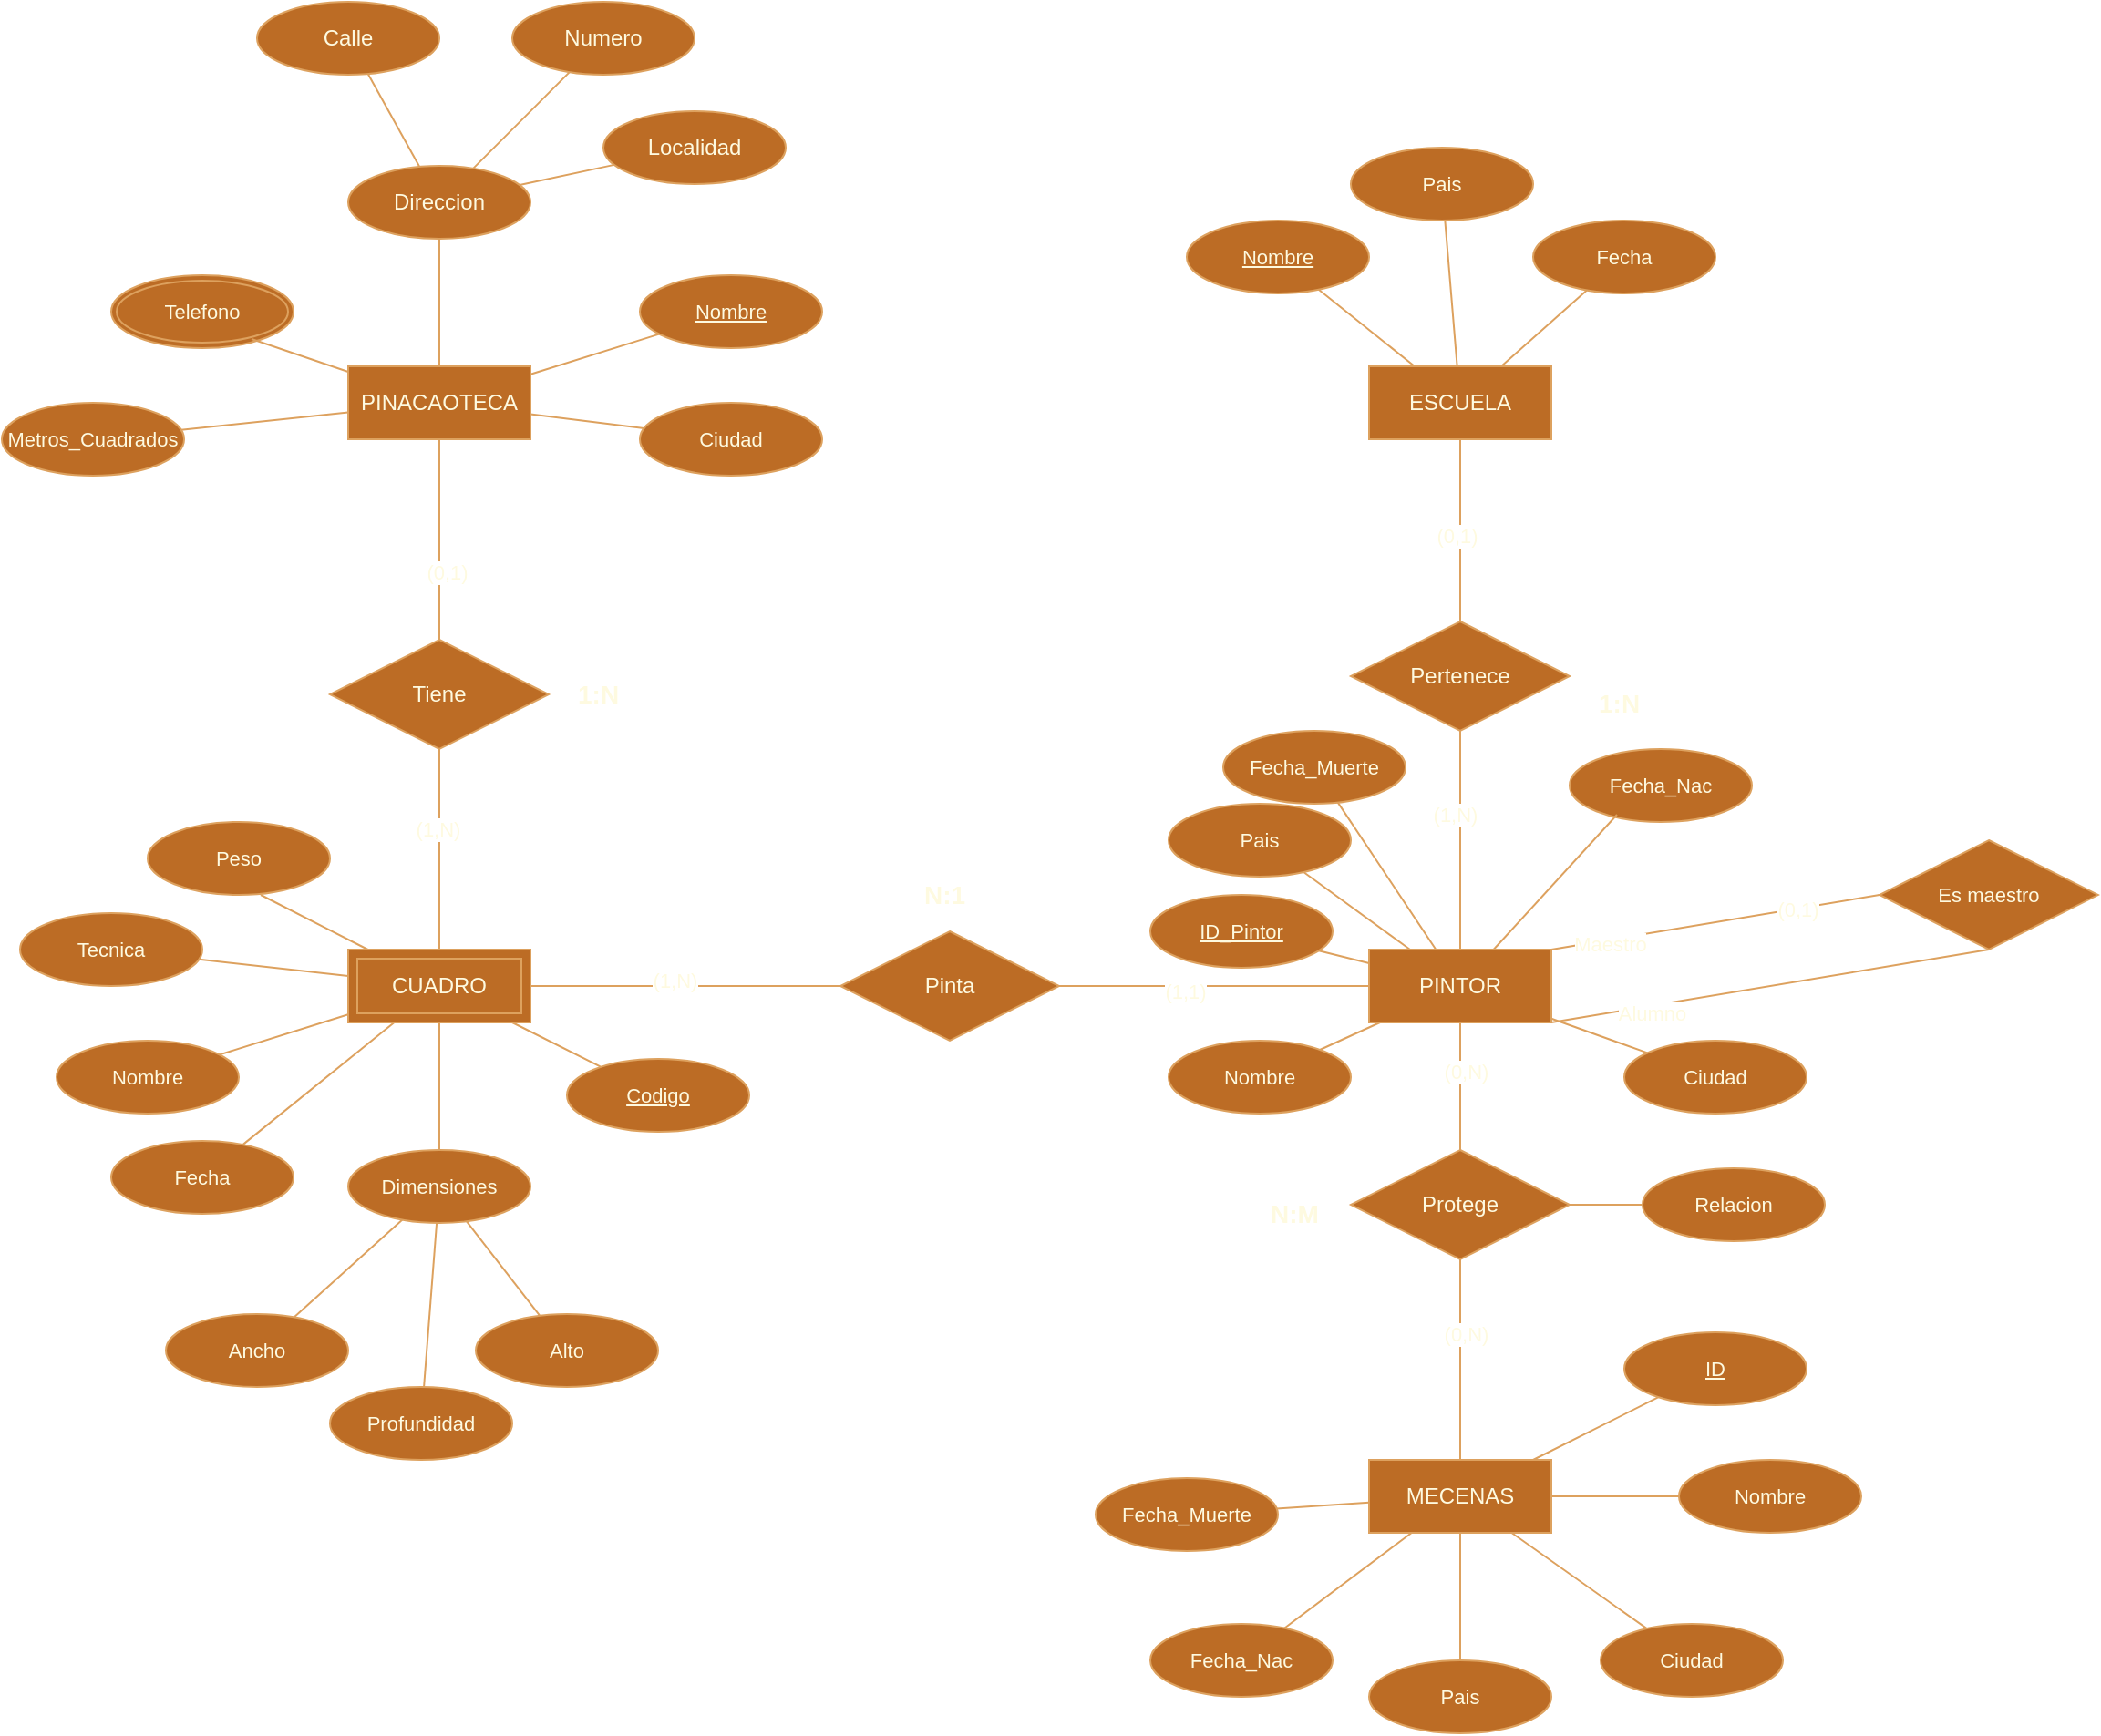 <mxfile version="22.0.3" type="device">
  <diagram name="Página-1" id="m61uAzU7RZr0iizhc8PR">
    <mxGraphModel dx="2261" dy="2013" grid="1" gridSize="10" guides="1" tooltips="1" connect="1" arrows="1" fold="1" page="1" pageScale="1" pageWidth="827" pageHeight="1169" math="0" shadow="0">
      <root>
        <mxCell id="0" />
        <mxCell id="1" parent="0" />
        <mxCell id="axsoGHkXVx0biH-m-Ovt-25" style="rounded=0;orthogonalLoop=1;jettySize=auto;html=1;strokeColor=#DDA15E;fontColor=#FEFAE0;fillColor=#BC6C25;endArrow=none;endFill=0;" edge="1" parent="1" source="axsoGHkXVx0biH-m-Ovt-1" target="axsoGHkXVx0biH-m-Ovt-21">
          <mxGeometry relative="1" as="geometry" />
        </mxCell>
        <mxCell id="axsoGHkXVx0biH-m-Ovt-30" style="edgeStyle=none;shape=connector;rounded=0;orthogonalLoop=1;jettySize=auto;html=1;labelBackgroundColor=default;strokeColor=#DDA15E;align=center;verticalAlign=middle;fontFamily=Helvetica;fontSize=11;fontColor=#FEFAE0;endArrow=none;endFill=0;fillColor=#BC6C25;" edge="1" parent="1" source="axsoGHkXVx0biH-m-Ovt-1" target="axsoGHkXVx0biH-m-Ovt-29">
          <mxGeometry relative="1" as="geometry" />
        </mxCell>
        <mxCell id="axsoGHkXVx0biH-m-Ovt-31" style="edgeStyle=none;shape=connector;rounded=0;orthogonalLoop=1;jettySize=auto;html=1;labelBackgroundColor=default;strokeColor=#DDA15E;align=center;verticalAlign=middle;fontFamily=Helvetica;fontSize=11;fontColor=#FEFAE0;endArrow=none;endFill=0;fillColor=#BC6C25;" edge="1" parent="1" source="axsoGHkXVx0biH-m-Ovt-1" target="axsoGHkXVx0biH-m-Ovt-28">
          <mxGeometry relative="1" as="geometry" />
        </mxCell>
        <mxCell id="axsoGHkXVx0biH-m-Ovt-33" style="edgeStyle=none;shape=connector;rounded=0;orthogonalLoop=1;jettySize=auto;html=1;labelBackgroundColor=default;strokeColor=#DDA15E;align=center;verticalAlign=middle;fontFamily=Helvetica;fontSize=11;fontColor=#FEFAE0;endArrow=none;endFill=0;fillColor=#BC6C25;" edge="1" parent="1" source="axsoGHkXVx0biH-m-Ovt-1" target="axsoGHkXVx0biH-m-Ovt-27">
          <mxGeometry relative="1" as="geometry" />
        </mxCell>
        <mxCell id="axsoGHkXVx0biH-m-Ovt-1" value="PINACAOTECA" style="whiteSpace=wrap;html=1;align=center;labelBackgroundColor=none;fillColor=#BC6C25;strokeColor=#DDA15E;fontColor=#FEFAE0;" vertex="1" parent="1">
          <mxGeometry x="40" y="120" width="100" height="40" as="geometry" />
        </mxCell>
        <mxCell id="axsoGHkXVx0biH-m-Ovt-70" style="edgeStyle=none;shape=connector;rounded=0;orthogonalLoop=1;jettySize=auto;html=1;labelBackgroundColor=default;strokeColor=#DDA15E;align=center;verticalAlign=middle;fontFamily=Helvetica;fontSize=11;fontColor=#FEFAE0;endArrow=none;endFill=0;fillColor=#BC6C25;" edge="1" parent="1" source="axsoGHkXVx0biH-m-Ovt-2" target="axsoGHkXVx0biH-m-Ovt-69">
          <mxGeometry relative="1" as="geometry" />
        </mxCell>
        <mxCell id="axsoGHkXVx0biH-m-Ovt-71" style="edgeStyle=none;shape=connector;rounded=0;orthogonalLoop=1;jettySize=auto;html=1;labelBackgroundColor=default;strokeColor=#DDA15E;align=center;verticalAlign=middle;fontFamily=Helvetica;fontSize=11;fontColor=#FEFAE0;endArrow=none;endFill=0;fillColor=#BC6C25;" edge="1" parent="1" source="axsoGHkXVx0biH-m-Ovt-2" target="axsoGHkXVx0biH-m-Ovt-68">
          <mxGeometry relative="1" as="geometry" />
        </mxCell>
        <mxCell id="axsoGHkXVx0biH-m-Ovt-72" style="edgeStyle=none;shape=connector;rounded=0;orthogonalLoop=1;jettySize=auto;html=1;labelBackgroundColor=default;strokeColor=#DDA15E;align=center;verticalAlign=middle;fontFamily=Helvetica;fontSize=11;fontColor=#FEFAE0;endArrow=none;endFill=0;fillColor=#BC6C25;" edge="1" parent="1" source="axsoGHkXVx0biH-m-Ovt-2" target="axsoGHkXVx0biH-m-Ovt-67">
          <mxGeometry relative="1" as="geometry" />
        </mxCell>
        <mxCell id="axsoGHkXVx0biH-m-Ovt-2" value="ESCUELA" style="whiteSpace=wrap;html=1;align=center;labelBackgroundColor=none;fillColor=#BC6C25;strokeColor=#DDA15E;fontColor=#FEFAE0;" vertex="1" parent="1">
          <mxGeometry x="600" y="120" width="100" height="40" as="geometry" />
        </mxCell>
        <mxCell id="axsoGHkXVx0biH-m-Ovt-10" style="rounded=0;orthogonalLoop=1;jettySize=auto;html=1;endArrow=none;endFill=0;labelBackgroundColor=none;strokeColor=#DDA15E;fontColor=default;" edge="1" parent="1" source="axsoGHkXVx0biH-m-Ovt-3" target="axsoGHkXVx0biH-m-Ovt-9">
          <mxGeometry relative="1" as="geometry" />
        </mxCell>
        <mxCell id="axsoGHkXVx0biH-m-Ovt-95" value="(0,N)" style="edgeLabel;html=1;align=center;verticalAlign=middle;resizable=0;points=[];fontSize=11;fontFamily=Helvetica;fontColor=#FEFAE0;" vertex="1" connectable="0" parent="axsoGHkXVx0biH-m-Ovt-10">
          <mxGeometry x="-0.229" y="3" relative="1" as="geometry">
            <mxPoint as="offset" />
          </mxGeometry>
        </mxCell>
        <mxCell id="axsoGHkXVx0biH-m-Ovt-12" style="edgeStyle=none;shape=connector;rounded=0;orthogonalLoop=1;jettySize=auto;html=1;labelBackgroundColor=none;strokeColor=#DDA15E;align=center;verticalAlign=middle;fontFamily=Helvetica;fontSize=11;fontColor=default;endArrow=none;endFill=0;" edge="1" parent="1" source="axsoGHkXVx0biH-m-Ovt-3" target="axsoGHkXVx0biH-m-Ovt-7">
          <mxGeometry relative="1" as="geometry" />
        </mxCell>
        <mxCell id="axsoGHkXVx0biH-m-Ovt-93" value="(1,1)" style="edgeLabel;html=1;align=center;verticalAlign=middle;resizable=0;points=[];fontSize=11;fontFamily=Helvetica;fontColor=#FEFAE0;" vertex="1" connectable="0" parent="axsoGHkXVx0biH-m-Ovt-12">
          <mxGeometry x="0.188" y="3" relative="1" as="geometry">
            <mxPoint as="offset" />
          </mxGeometry>
        </mxCell>
        <mxCell id="axsoGHkXVx0biH-m-Ovt-53" style="edgeStyle=none;shape=connector;rounded=0;orthogonalLoop=1;jettySize=auto;html=1;entryX=0;entryY=0.5;entryDx=0;entryDy=0;labelBackgroundColor=default;strokeColor=#DDA15E;align=center;verticalAlign=middle;fontFamily=Helvetica;fontSize=11;fontColor=#FEFAE0;endArrow=none;endFill=0;fillColor=#BC6C25;exitX=1;exitY=0;exitDx=0;exitDy=0;" edge="1" parent="1" source="axsoGHkXVx0biH-m-Ovt-3" target="axsoGHkXVx0biH-m-Ovt-52">
          <mxGeometry relative="1" as="geometry" />
        </mxCell>
        <mxCell id="axsoGHkXVx0biH-m-Ovt-74" value="Maestro" style="edgeLabel;html=1;align=center;verticalAlign=middle;resizable=0;points=[];fontSize=11;fontFamily=Helvetica;fontColor=#FEFAE0;" vertex="1" connectable="0" parent="axsoGHkXVx0biH-m-Ovt-53">
          <mxGeometry x="-0.649" y="-2" relative="1" as="geometry">
            <mxPoint as="offset" />
          </mxGeometry>
        </mxCell>
        <mxCell id="axsoGHkXVx0biH-m-Ovt-88" value="(0,1)" style="edgeLabel;html=1;align=center;verticalAlign=middle;resizable=0;points=[];fontSize=11;fontFamily=Helvetica;fontColor=#FEFAE0;" vertex="1" connectable="0" parent="axsoGHkXVx0biH-m-Ovt-53">
          <mxGeometry x="0.501" relative="1" as="geometry">
            <mxPoint as="offset" />
          </mxGeometry>
        </mxCell>
        <mxCell id="axsoGHkXVx0biH-m-Ovt-54" style="edgeStyle=none;shape=connector;rounded=0;orthogonalLoop=1;jettySize=auto;html=1;exitX=1;exitY=1;exitDx=0;exitDy=0;entryX=0.5;entryY=1;entryDx=0;entryDy=0;labelBackgroundColor=default;strokeColor=#DDA15E;align=center;verticalAlign=middle;fontFamily=Helvetica;fontSize=11;fontColor=#FEFAE0;endArrow=none;endFill=0;fillColor=#BC6C25;" edge="1" parent="1" source="axsoGHkXVx0biH-m-Ovt-3" target="axsoGHkXVx0biH-m-Ovt-52">
          <mxGeometry relative="1" as="geometry" />
        </mxCell>
        <mxCell id="axsoGHkXVx0biH-m-Ovt-75" value="Alumno" style="edgeLabel;html=1;align=center;verticalAlign=middle;resizable=0;points=[];fontSize=11;fontFamily=Helvetica;fontColor=#FEFAE0;" vertex="1" connectable="0" parent="axsoGHkXVx0biH-m-Ovt-54">
          <mxGeometry x="-0.547" y="-4" relative="1" as="geometry">
            <mxPoint as="offset" />
          </mxGeometry>
        </mxCell>
        <mxCell id="axsoGHkXVx0biH-m-Ovt-61" style="edgeStyle=none;shape=connector;rounded=0;orthogonalLoop=1;jettySize=auto;html=1;labelBackgroundColor=default;strokeColor=#DDA15E;align=center;verticalAlign=middle;fontFamily=Helvetica;fontSize=11;fontColor=#FEFAE0;endArrow=none;endFill=0;fillColor=#BC6C25;" edge="1" parent="1" source="axsoGHkXVx0biH-m-Ovt-3" target="axsoGHkXVx0biH-m-Ovt-57">
          <mxGeometry relative="1" as="geometry" />
        </mxCell>
        <mxCell id="axsoGHkXVx0biH-m-Ovt-62" style="edgeStyle=none;shape=connector;rounded=0;orthogonalLoop=1;jettySize=auto;html=1;labelBackgroundColor=default;strokeColor=#DDA15E;align=center;verticalAlign=middle;fontFamily=Helvetica;fontSize=11;fontColor=#FEFAE0;endArrow=none;endFill=0;fillColor=#BC6C25;" edge="1" parent="1" source="axsoGHkXVx0biH-m-Ovt-3" target="axsoGHkXVx0biH-m-Ovt-56">
          <mxGeometry relative="1" as="geometry" />
        </mxCell>
        <mxCell id="axsoGHkXVx0biH-m-Ovt-63" style="edgeStyle=none;shape=connector;rounded=0;orthogonalLoop=1;jettySize=auto;html=1;labelBackgroundColor=default;strokeColor=#DDA15E;align=center;verticalAlign=middle;fontFamily=Helvetica;fontSize=11;fontColor=#FEFAE0;endArrow=none;endFill=0;fillColor=#BC6C25;" edge="1" parent="1" source="axsoGHkXVx0biH-m-Ovt-3" target="axsoGHkXVx0biH-m-Ovt-55">
          <mxGeometry relative="1" as="geometry" />
        </mxCell>
        <mxCell id="axsoGHkXVx0biH-m-Ovt-65" style="edgeStyle=none;shape=connector;rounded=0;orthogonalLoop=1;jettySize=auto;html=1;labelBackgroundColor=default;strokeColor=#DDA15E;align=center;verticalAlign=middle;fontFamily=Helvetica;fontSize=11;fontColor=#FEFAE0;endArrow=none;endFill=0;fillColor=#BC6C25;" edge="1" parent="1" source="axsoGHkXVx0biH-m-Ovt-3" target="axsoGHkXVx0biH-m-Ovt-59">
          <mxGeometry relative="1" as="geometry" />
        </mxCell>
        <mxCell id="axsoGHkXVx0biH-m-Ovt-66" style="edgeStyle=none;shape=connector;rounded=0;orthogonalLoop=1;jettySize=auto;html=1;labelBackgroundColor=default;strokeColor=#DDA15E;align=center;verticalAlign=middle;fontFamily=Helvetica;fontSize=11;fontColor=#FEFAE0;endArrow=none;endFill=0;fillColor=#BC6C25;" edge="1" parent="1" source="axsoGHkXVx0biH-m-Ovt-3" target="axsoGHkXVx0biH-m-Ovt-58">
          <mxGeometry relative="1" as="geometry" />
        </mxCell>
        <mxCell id="axsoGHkXVx0biH-m-Ovt-3" value="PINTOR" style="whiteSpace=wrap;html=1;align=center;labelBackgroundColor=none;fillColor=#BC6C25;strokeColor=#DDA15E;fontColor=#FEFAE0;" vertex="1" parent="1">
          <mxGeometry x="600" y="440" width="100" height="40" as="geometry" />
        </mxCell>
        <mxCell id="axsoGHkXVx0biH-m-Ovt-82" style="edgeStyle=none;shape=connector;rounded=0;orthogonalLoop=1;jettySize=auto;html=1;labelBackgroundColor=default;strokeColor=#DDA15E;align=center;verticalAlign=middle;fontFamily=Helvetica;fontSize=11;fontColor=#FEFAE0;endArrow=none;endFill=0;fillColor=#BC6C25;" edge="1" parent="1" source="axsoGHkXVx0biH-m-Ovt-4" target="axsoGHkXVx0biH-m-Ovt-81">
          <mxGeometry relative="1" as="geometry" />
        </mxCell>
        <mxCell id="axsoGHkXVx0biH-m-Ovt-83" style="edgeStyle=none;shape=connector;rounded=0;orthogonalLoop=1;jettySize=auto;html=1;labelBackgroundColor=default;strokeColor=#DDA15E;align=center;verticalAlign=middle;fontFamily=Helvetica;fontSize=11;fontColor=#FEFAE0;endArrow=none;endFill=0;fillColor=#BC6C25;" edge="1" parent="1" source="axsoGHkXVx0biH-m-Ovt-4" target="axsoGHkXVx0biH-m-Ovt-80">
          <mxGeometry relative="1" as="geometry" />
        </mxCell>
        <mxCell id="axsoGHkXVx0biH-m-Ovt-84" style="edgeStyle=none;shape=connector;rounded=0;orthogonalLoop=1;jettySize=auto;html=1;labelBackgroundColor=default;strokeColor=#DDA15E;align=center;verticalAlign=middle;fontFamily=Helvetica;fontSize=11;fontColor=#FEFAE0;endArrow=none;endFill=0;fillColor=#BC6C25;" edge="1" parent="1" source="axsoGHkXVx0biH-m-Ovt-4" target="axsoGHkXVx0biH-m-Ovt-79">
          <mxGeometry relative="1" as="geometry" />
        </mxCell>
        <mxCell id="axsoGHkXVx0biH-m-Ovt-85" style="edgeStyle=none;shape=connector;rounded=0;orthogonalLoop=1;jettySize=auto;html=1;labelBackgroundColor=default;strokeColor=#DDA15E;align=center;verticalAlign=middle;fontFamily=Helvetica;fontSize=11;fontColor=#FEFAE0;endArrow=none;endFill=0;fillColor=#BC6C25;" edge="1" parent="1" source="axsoGHkXVx0biH-m-Ovt-4" target="axsoGHkXVx0biH-m-Ovt-78">
          <mxGeometry relative="1" as="geometry" />
        </mxCell>
        <mxCell id="axsoGHkXVx0biH-m-Ovt-86" style="edgeStyle=none;shape=connector;rounded=0;orthogonalLoop=1;jettySize=auto;html=1;labelBackgroundColor=default;strokeColor=#DDA15E;align=center;verticalAlign=middle;fontFamily=Helvetica;fontSize=11;fontColor=#FEFAE0;endArrow=none;endFill=0;fillColor=#BC6C25;" edge="1" parent="1" source="axsoGHkXVx0biH-m-Ovt-4" target="axsoGHkXVx0biH-m-Ovt-77">
          <mxGeometry relative="1" as="geometry" />
        </mxCell>
        <mxCell id="axsoGHkXVx0biH-m-Ovt-87" style="edgeStyle=none;shape=connector;rounded=0;orthogonalLoop=1;jettySize=auto;html=1;labelBackgroundColor=default;strokeColor=#DDA15E;align=center;verticalAlign=middle;fontFamily=Helvetica;fontSize=11;fontColor=#FEFAE0;endArrow=none;endFill=0;fillColor=#BC6C25;" edge="1" parent="1" source="axsoGHkXVx0biH-m-Ovt-4" target="axsoGHkXVx0biH-m-Ovt-76">
          <mxGeometry relative="1" as="geometry" />
        </mxCell>
        <mxCell id="axsoGHkXVx0biH-m-Ovt-4" value="MECENAS" style="whiteSpace=wrap;html=1;align=center;labelBackgroundColor=none;fillColor=#BC6C25;strokeColor=#DDA15E;fontColor=#FEFAE0;" vertex="1" parent="1">
          <mxGeometry x="600" y="720" width="100" height="40" as="geometry" />
        </mxCell>
        <mxCell id="axsoGHkXVx0biH-m-Ovt-16" style="edgeStyle=none;shape=connector;rounded=0;orthogonalLoop=1;jettySize=auto;html=1;labelBackgroundColor=none;strokeColor=#DDA15E;align=center;verticalAlign=middle;fontFamily=Helvetica;fontSize=11;fontColor=default;endArrow=none;endFill=0;" edge="1" parent="1" source="axsoGHkXVx0biH-m-Ovt-5" target="axsoGHkXVx0biH-m-Ovt-6">
          <mxGeometry relative="1" as="geometry" />
        </mxCell>
        <mxCell id="axsoGHkXVx0biH-m-Ovt-91" value="(1,N)" style="edgeLabel;html=1;align=center;verticalAlign=middle;resizable=0;points=[];fontSize=11;fontFamily=Helvetica;fontColor=#FEFAE0;" vertex="1" connectable="0" parent="axsoGHkXVx0biH-m-Ovt-16">
          <mxGeometry x="0.2" y="1" relative="1" as="geometry">
            <mxPoint as="offset" />
          </mxGeometry>
        </mxCell>
        <mxCell id="axsoGHkXVx0biH-m-Ovt-43" style="edgeStyle=none;shape=connector;rounded=0;orthogonalLoop=1;jettySize=auto;html=1;labelBackgroundColor=default;strokeColor=#DDA15E;align=center;verticalAlign=middle;fontFamily=Helvetica;fontSize=11;fontColor=#FEFAE0;endArrow=none;endFill=0;fillColor=#BC6C25;" edge="1" parent="1" source="axsoGHkXVx0biH-m-Ovt-5" target="axsoGHkXVx0biH-m-Ovt-42">
          <mxGeometry relative="1" as="geometry" />
        </mxCell>
        <mxCell id="axsoGHkXVx0biH-m-Ovt-44" style="edgeStyle=none;shape=connector;rounded=0;orthogonalLoop=1;jettySize=auto;html=1;labelBackgroundColor=default;strokeColor=#DDA15E;align=center;verticalAlign=middle;fontFamily=Helvetica;fontSize=11;fontColor=#FEFAE0;endArrow=none;endFill=0;fillColor=#BC6C25;" edge="1" parent="1" source="axsoGHkXVx0biH-m-Ovt-5" target="axsoGHkXVx0biH-m-Ovt-38">
          <mxGeometry relative="1" as="geometry" />
        </mxCell>
        <mxCell id="axsoGHkXVx0biH-m-Ovt-48" style="edgeStyle=none;shape=connector;rounded=0;orthogonalLoop=1;jettySize=auto;html=1;labelBackgroundColor=default;strokeColor=#DDA15E;align=center;verticalAlign=middle;fontFamily=Helvetica;fontSize=11;fontColor=#FEFAE0;endArrow=none;endFill=0;fillColor=#BC6C25;" edge="1" parent="1" source="axsoGHkXVx0biH-m-Ovt-5" target="axsoGHkXVx0biH-m-Ovt-37">
          <mxGeometry relative="1" as="geometry" />
        </mxCell>
        <mxCell id="axsoGHkXVx0biH-m-Ovt-49" style="edgeStyle=none;shape=connector;rounded=0;orthogonalLoop=1;jettySize=auto;html=1;labelBackgroundColor=default;strokeColor=#DDA15E;align=center;verticalAlign=middle;fontFamily=Helvetica;fontSize=11;fontColor=#FEFAE0;endArrow=none;endFill=0;fillColor=#BC6C25;" edge="1" parent="1" source="axsoGHkXVx0biH-m-Ovt-5" target="axsoGHkXVx0biH-m-Ovt-36">
          <mxGeometry relative="1" as="geometry" />
        </mxCell>
        <mxCell id="axsoGHkXVx0biH-m-Ovt-50" style="edgeStyle=none;shape=connector;rounded=0;orthogonalLoop=1;jettySize=auto;html=1;labelBackgroundColor=default;strokeColor=#DDA15E;align=center;verticalAlign=middle;fontFamily=Helvetica;fontSize=11;fontColor=#FEFAE0;endArrow=none;endFill=0;fillColor=#BC6C25;" edge="1" parent="1" source="axsoGHkXVx0biH-m-Ovt-5" target="axsoGHkXVx0biH-m-Ovt-35">
          <mxGeometry relative="1" as="geometry" />
        </mxCell>
        <mxCell id="axsoGHkXVx0biH-m-Ovt-5" value="CUADRO" style="shape=ext;margin=3;double=1;whiteSpace=wrap;html=1;align=center;labelBackgroundColor=none;fillColor=#BC6C25;strokeColor=#DDA15E;fontColor=#FEFAE0;" vertex="1" parent="1">
          <mxGeometry x="40" y="440" width="100" height="40" as="geometry" />
        </mxCell>
        <mxCell id="axsoGHkXVx0biH-m-Ovt-17" style="edgeStyle=none;shape=connector;rounded=0;orthogonalLoop=1;jettySize=auto;html=1;labelBackgroundColor=none;strokeColor=#DDA15E;align=center;verticalAlign=middle;fontFamily=Helvetica;fontSize=11;fontColor=default;endArrow=none;endFill=0;" edge="1" parent="1" source="axsoGHkXVx0biH-m-Ovt-6" target="axsoGHkXVx0biH-m-Ovt-1">
          <mxGeometry relative="1" as="geometry" />
        </mxCell>
        <mxCell id="axsoGHkXVx0biH-m-Ovt-89" value="(0,1)" style="edgeLabel;html=1;align=center;verticalAlign=middle;resizable=0;points=[];fontSize=11;fontFamily=Helvetica;fontColor=#FEFAE0;" vertex="1" connectable="0" parent="axsoGHkXVx0biH-m-Ovt-17">
          <mxGeometry x="-0.327" y="-4" relative="1" as="geometry">
            <mxPoint as="offset" />
          </mxGeometry>
        </mxCell>
        <mxCell id="axsoGHkXVx0biH-m-Ovt-6" value="Tiene" style="shape=rhombus;perimeter=rhombusPerimeter;whiteSpace=wrap;html=1;align=center;labelBackgroundColor=none;fillColor=#BC6C25;strokeColor=#DDA15E;fontColor=#FEFAE0;" vertex="1" parent="1">
          <mxGeometry x="30" y="270" width="120" height="60" as="geometry" />
        </mxCell>
        <mxCell id="axsoGHkXVx0biH-m-Ovt-15" style="edgeStyle=none;shape=connector;rounded=0;orthogonalLoop=1;jettySize=auto;html=1;labelBackgroundColor=none;strokeColor=#DDA15E;align=center;verticalAlign=middle;fontFamily=Helvetica;fontSize=11;fontColor=default;endArrow=none;endFill=0;" edge="1" parent="1" source="axsoGHkXVx0biH-m-Ovt-7" target="axsoGHkXVx0biH-m-Ovt-5">
          <mxGeometry relative="1" as="geometry" />
        </mxCell>
        <mxCell id="axsoGHkXVx0biH-m-Ovt-92" value="(1,N)" style="edgeLabel;html=1;align=center;verticalAlign=middle;resizable=0;points=[];fontSize=11;fontFamily=Helvetica;fontColor=#FEFAE0;" vertex="1" connectable="0" parent="axsoGHkXVx0biH-m-Ovt-15">
          <mxGeometry x="0.071" y="-3" relative="1" as="geometry">
            <mxPoint as="offset" />
          </mxGeometry>
        </mxCell>
        <mxCell id="axsoGHkXVx0biH-m-Ovt-7" value="Pinta" style="shape=rhombus;perimeter=rhombusPerimeter;whiteSpace=wrap;html=1;align=center;labelBackgroundColor=none;fillColor=#BC6C25;strokeColor=#DDA15E;fontColor=#FEFAE0;" vertex="1" parent="1">
          <mxGeometry x="310" y="430" width="120" height="60" as="geometry" />
        </mxCell>
        <mxCell id="axsoGHkXVx0biH-m-Ovt-11" style="edgeStyle=none;shape=connector;rounded=0;orthogonalLoop=1;jettySize=auto;html=1;labelBackgroundColor=none;strokeColor=#DDA15E;align=center;verticalAlign=middle;fontFamily=Helvetica;fontSize=11;fontColor=default;endArrow=none;endFill=0;" edge="1" parent="1" source="axsoGHkXVx0biH-m-Ovt-8" target="axsoGHkXVx0biH-m-Ovt-3">
          <mxGeometry relative="1" as="geometry" />
        </mxCell>
        <mxCell id="axsoGHkXVx0biH-m-Ovt-94" value="(1,N)" style="edgeLabel;html=1;align=center;verticalAlign=middle;resizable=0;points=[];fontSize=11;fontFamily=Helvetica;fontColor=#FEFAE0;" vertex="1" connectable="0" parent="axsoGHkXVx0biH-m-Ovt-11">
          <mxGeometry x="-0.233" y="-3" relative="1" as="geometry">
            <mxPoint as="offset" />
          </mxGeometry>
        </mxCell>
        <mxCell id="axsoGHkXVx0biH-m-Ovt-13" style="edgeStyle=none;shape=connector;rounded=0;orthogonalLoop=1;jettySize=auto;html=1;labelBackgroundColor=none;strokeColor=#DDA15E;align=center;verticalAlign=middle;fontFamily=Helvetica;fontSize=11;fontColor=default;endArrow=none;endFill=0;" edge="1" parent="1" source="axsoGHkXVx0biH-m-Ovt-8" target="axsoGHkXVx0biH-m-Ovt-2">
          <mxGeometry relative="1" as="geometry" />
        </mxCell>
        <mxCell id="axsoGHkXVx0biH-m-Ovt-90" value="(0,1)" style="edgeLabel;html=1;align=center;verticalAlign=middle;resizable=0;points=[];fontSize=11;fontFamily=Helvetica;fontColor=#FEFAE0;" vertex="1" connectable="0" parent="axsoGHkXVx0biH-m-Ovt-13">
          <mxGeometry x="-0.06" y="2" relative="1" as="geometry">
            <mxPoint as="offset" />
          </mxGeometry>
        </mxCell>
        <mxCell id="axsoGHkXVx0biH-m-Ovt-8" value="Pertenece" style="shape=rhombus;perimeter=rhombusPerimeter;whiteSpace=wrap;html=1;align=center;labelBackgroundColor=none;fillColor=#BC6C25;strokeColor=#DDA15E;fontColor=#FEFAE0;" vertex="1" parent="1">
          <mxGeometry x="590" y="260" width="120" height="60" as="geometry" />
        </mxCell>
        <mxCell id="axsoGHkXVx0biH-m-Ovt-14" style="edgeStyle=none;shape=connector;rounded=0;orthogonalLoop=1;jettySize=auto;html=1;labelBackgroundColor=none;strokeColor=#DDA15E;align=center;verticalAlign=middle;fontFamily=Helvetica;fontSize=11;fontColor=default;endArrow=none;endFill=0;" edge="1" parent="1" source="axsoGHkXVx0biH-m-Ovt-9" target="axsoGHkXVx0biH-m-Ovt-4">
          <mxGeometry relative="1" as="geometry" />
        </mxCell>
        <mxCell id="axsoGHkXVx0biH-m-Ovt-96" value="(0,N)" style="edgeLabel;html=1;align=center;verticalAlign=middle;resizable=0;points=[];fontSize=11;fontFamily=Helvetica;fontColor=#FEFAE0;" vertex="1" connectable="0" parent="axsoGHkXVx0biH-m-Ovt-14">
          <mxGeometry x="-0.255" y="3" relative="1" as="geometry">
            <mxPoint as="offset" />
          </mxGeometry>
        </mxCell>
        <mxCell id="axsoGHkXVx0biH-m-Ovt-99" style="edgeStyle=none;shape=connector;rounded=0;orthogonalLoop=1;jettySize=auto;html=1;labelBackgroundColor=default;strokeColor=#DDA15E;align=center;verticalAlign=middle;fontFamily=Helvetica;fontSize=11;fontColor=#FEFAE0;endArrow=none;endFill=0;fillColor=#BC6C25;" edge="1" parent="1" source="axsoGHkXVx0biH-m-Ovt-9" target="axsoGHkXVx0biH-m-Ovt-98">
          <mxGeometry relative="1" as="geometry" />
        </mxCell>
        <mxCell id="axsoGHkXVx0biH-m-Ovt-9" value="Protege" style="shape=rhombus;perimeter=rhombusPerimeter;whiteSpace=wrap;html=1;align=center;labelBackgroundColor=none;fillColor=#BC6C25;strokeColor=#DDA15E;fontColor=#FEFAE0;" vertex="1" parent="1">
          <mxGeometry x="590" y="550" width="120" height="60" as="geometry" />
        </mxCell>
        <mxCell id="axsoGHkXVx0biH-m-Ovt-18" style="rounded=0;orthogonalLoop=1;jettySize=auto;html=1;strokeColor=#DDA15E;fontColor=#FEFAE0;fillColor=#BC6C25;endArrow=none;endFill=0;" edge="1" parent="1" source="axsoGHkXVx0biH-m-Ovt-21" target="axsoGHkXVx0biH-m-Ovt-22">
          <mxGeometry relative="1" as="geometry" />
        </mxCell>
        <mxCell id="axsoGHkXVx0biH-m-Ovt-19" style="rounded=0;orthogonalLoop=1;jettySize=auto;html=1;strokeColor=#DDA15E;fontColor=#FEFAE0;fillColor=#BC6C25;endArrow=none;endFill=0;" edge="1" parent="1" source="axsoGHkXVx0biH-m-Ovt-21" target="axsoGHkXVx0biH-m-Ovt-23">
          <mxGeometry relative="1" as="geometry" />
        </mxCell>
        <mxCell id="axsoGHkXVx0biH-m-Ovt-20" style="edgeStyle=none;shape=connector;rounded=0;orthogonalLoop=1;jettySize=auto;html=1;labelBackgroundColor=default;strokeColor=#DDA15E;align=center;verticalAlign=middle;fontFamily=Helvetica;fontSize=11;fontColor=#FEFAE0;endArrow=none;endFill=0;fillColor=#BC6C25;" edge="1" parent="1" source="axsoGHkXVx0biH-m-Ovt-21" target="axsoGHkXVx0biH-m-Ovt-24">
          <mxGeometry relative="1" as="geometry" />
        </mxCell>
        <mxCell id="axsoGHkXVx0biH-m-Ovt-21" value="Direccion" style="ellipse;whiteSpace=wrap;html=1;align=center;strokeColor=#DDA15E;fontColor=#FEFAE0;fillColor=#BC6C25;" vertex="1" parent="1">
          <mxGeometry x="40" y="10" width="100" height="40" as="geometry" />
        </mxCell>
        <mxCell id="axsoGHkXVx0biH-m-Ovt-22" value="Calle" style="ellipse;whiteSpace=wrap;html=1;align=center;strokeColor=#DDA15E;fontColor=#FEFAE0;fillColor=#BC6C25;" vertex="1" parent="1">
          <mxGeometry x="-10" y="-80" width="100" height="40" as="geometry" />
        </mxCell>
        <mxCell id="axsoGHkXVx0biH-m-Ovt-23" value="Numero" style="ellipse;whiteSpace=wrap;html=1;align=center;strokeColor=#DDA15E;fontColor=#FEFAE0;fillColor=#BC6C25;" vertex="1" parent="1">
          <mxGeometry x="130" y="-80" width="100" height="40" as="geometry" />
        </mxCell>
        <mxCell id="axsoGHkXVx0biH-m-Ovt-24" value="Localidad" style="ellipse;whiteSpace=wrap;html=1;align=center;strokeColor=#DDA15E;fontColor=#FEFAE0;fillColor=#BC6C25;" vertex="1" parent="1">
          <mxGeometry x="180" y="-20" width="100" height="40" as="geometry" />
        </mxCell>
        <mxCell id="axsoGHkXVx0biH-m-Ovt-26" value="Telefono" style="ellipse;shape=doubleEllipse;margin=3;whiteSpace=wrap;html=1;align=center;strokeColor=#DDA15E;fontFamily=Helvetica;fontSize=11;fontColor=#FEFAE0;fillColor=#BC6C25;" vertex="1" parent="1">
          <mxGeometry x="-90" y="70" width="100" height="40" as="geometry" />
        </mxCell>
        <mxCell id="axsoGHkXVx0biH-m-Ovt-27" value="Metros_Cuadrados" style="ellipse;whiteSpace=wrap;html=1;align=center;strokeColor=#DDA15E;fontFamily=Helvetica;fontSize=11;fontColor=#FEFAE0;fillColor=#BC6C25;" vertex="1" parent="1">
          <mxGeometry x="-150" y="140" width="100" height="40" as="geometry" />
        </mxCell>
        <mxCell id="axsoGHkXVx0biH-m-Ovt-28" value="Nombre" style="ellipse;whiteSpace=wrap;html=1;align=center;fontStyle=4;strokeColor=#DDA15E;fontFamily=Helvetica;fontSize=11;fontColor=#FEFAE0;fillColor=#BC6C25;" vertex="1" parent="1">
          <mxGeometry x="200" y="70" width="100" height="40" as="geometry" />
        </mxCell>
        <mxCell id="axsoGHkXVx0biH-m-Ovt-29" value="Ciudad" style="ellipse;whiteSpace=wrap;html=1;align=center;strokeColor=#DDA15E;fontFamily=Helvetica;fontSize=11;fontColor=#FEFAE0;fillColor=#BC6C25;" vertex="1" parent="1">
          <mxGeometry x="200" y="140" width="100" height="40" as="geometry" />
        </mxCell>
        <mxCell id="axsoGHkXVx0biH-m-Ovt-32" style="edgeStyle=none;shape=connector;rounded=0;orthogonalLoop=1;jettySize=auto;html=1;entryX=0.77;entryY=0.875;entryDx=0;entryDy=0;entryPerimeter=0;labelBackgroundColor=default;strokeColor=#DDA15E;align=center;verticalAlign=middle;fontFamily=Helvetica;fontSize=11;fontColor=#FEFAE0;endArrow=none;endFill=0;fillColor=#BC6C25;" edge="1" parent="1" source="axsoGHkXVx0biH-m-Ovt-1" target="axsoGHkXVx0biH-m-Ovt-26">
          <mxGeometry relative="1" as="geometry" />
        </mxCell>
        <mxCell id="axsoGHkXVx0biH-m-Ovt-34" value="Peso" style="ellipse;whiteSpace=wrap;html=1;align=center;strokeColor=#DDA15E;fontFamily=Helvetica;fontSize=11;fontColor=#FEFAE0;fillColor=#BC6C25;" vertex="1" parent="1">
          <mxGeometry x="-70" y="370" width="100" height="40" as="geometry" />
        </mxCell>
        <mxCell id="axsoGHkXVx0biH-m-Ovt-35" value="Tecnica" style="ellipse;whiteSpace=wrap;html=1;align=center;strokeColor=#DDA15E;fontFamily=Helvetica;fontSize=11;fontColor=#FEFAE0;fillColor=#BC6C25;" vertex="1" parent="1">
          <mxGeometry x="-140" y="420" width="100" height="40" as="geometry" />
        </mxCell>
        <mxCell id="axsoGHkXVx0biH-m-Ovt-36" value="Nombre" style="ellipse;whiteSpace=wrap;html=1;align=center;strokeColor=#DDA15E;fontFamily=Helvetica;fontSize=11;fontColor=#FEFAE0;fillColor=#BC6C25;" vertex="1" parent="1">
          <mxGeometry x="-120" y="490" width="100" height="40" as="geometry" />
        </mxCell>
        <mxCell id="axsoGHkXVx0biH-m-Ovt-37" value="Fecha" style="ellipse;whiteSpace=wrap;html=1;align=center;strokeColor=#DDA15E;fontFamily=Helvetica;fontSize=11;fontColor=#FEFAE0;fillColor=#BC6C25;" vertex="1" parent="1">
          <mxGeometry x="-90" y="545" width="100" height="40" as="geometry" />
        </mxCell>
        <mxCell id="axsoGHkXVx0biH-m-Ovt-45" style="edgeStyle=none;shape=connector;rounded=0;orthogonalLoop=1;jettySize=auto;html=1;labelBackgroundColor=default;strokeColor=#DDA15E;align=center;verticalAlign=middle;fontFamily=Helvetica;fontSize=11;fontColor=#FEFAE0;endArrow=none;endFill=0;fillColor=#BC6C25;" edge="1" parent="1" source="axsoGHkXVx0biH-m-Ovt-38" target="axsoGHkXVx0biH-m-Ovt-41">
          <mxGeometry relative="1" as="geometry" />
        </mxCell>
        <mxCell id="axsoGHkXVx0biH-m-Ovt-46" style="edgeStyle=none;shape=connector;rounded=0;orthogonalLoop=1;jettySize=auto;html=1;labelBackgroundColor=default;strokeColor=#DDA15E;align=center;verticalAlign=middle;fontFamily=Helvetica;fontSize=11;fontColor=#FEFAE0;endArrow=none;endFill=0;fillColor=#BC6C25;" edge="1" parent="1" source="axsoGHkXVx0biH-m-Ovt-38" target="axsoGHkXVx0biH-m-Ovt-40">
          <mxGeometry relative="1" as="geometry" />
        </mxCell>
        <mxCell id="axsoGHkXVx0biH-m-Ovt-47" style="edgeStyle=none;shape=connector;rounded=0;orthogonalLoop=1;jettySize=auto;html=1;labelBackgroundColor=default;strokeColor=#DDA15E;align=center;verticalAlign=middle;fontFamily=Helvetica;fontSize=11;fontColor=#FEFAE0;endArrow=none;endFill=0;fillColor=#BC6C25;" edge="1" parent="1" source="axsoGHkXVx0biH-m-Ovt-38" target="axsoGHkXVx0biH-m-Ovt-39">
          <mxGeometry relative="1" as="geometry" />
        </mxCell>
        <mxCell id="axsoGHkXVx0biH-m-Ovt-38" value="Dimensiones" style="ellipse;whiteSpace=wrap;html=1;align=center;strokeColor=#DDA15E;fontFamily=Helvetica;fontSize=11;fontColor=#FEFAE0;fillColor=#BC6C25;" vertex="1" parent="1">
          <mxGeometry x="40" y="550" width="100" height="40" as="geometry" />
        </mxCell>
        <mxCell id="axsoGHkXVx0biH-m-Ovt-39" value="Ancho" style="ellipse;whiteSpace=wrap;html=1;align=center;strokeColor=#DDA15E;fontFamily=Helvetica;fontSize=11;fontColor=#FEFAE0;fillColor=#BC6C25;" vertex="1" parent="1">
          <mxGeometry x="-60" y="640" width="100" height="40" as="geometry" />
        </mxCell>
        <mxCell id="axsoGHkXVx0biH-m-Ovt-40" value="Profundidad" style="ellipse;whiteSpace=wrap;html=1;align=center;strokeColor=#DDA15E;fontFamily=Helvetica;fontSize=11;fontColor=#FEFAE0;fillColor=#BC6C25;" vertex="1" parent="1">
          <mxGeometry x="30" y="680" width="100" height="40" as="geometry" />
        </mxCell>
        <mxCell id="axsoGHkXVx0biH-m-Ovt-41" value="Alto" style="ellipse;whiteSpace=wrap;html=1;align=center;strokeColor=#DDA15E;fontFamily=Helvetica;fontSize=11;fontColor=#FEFAE0;fillColor=#BC6C25;" vertex="1" parent="1">
          <mxGeometry x="110" y="640" width="100" height="40" as="geometry" />
        </mxCell>
        <mxCell id="axsoGHkXVx0biH-m-Ovt-42" value="Codigo" style="ellipse;whiteSpace=wrap;html=1;align=center;fontStyle=4;strokeColor=#DDA15E;fontFamily=Helvetica;fontSize=11;fontColor=#FEFAE0;fillColor=#BC6C25;" vertex="1" parent="1">
          <mxGeometry x="160" y="500" width="100" height="40" as="geometry" />
        </mxCell>
        <mxCell id="axsoGHkXVx0biH-m-Ovt-51" style="edgeStyle=none;shape=connector;rounded=0;orthogonalLoop=1;jettySize=auto;html=1;entryX=0.62;entryY=1;entryDx=0;entryDy=0;entryPerimeter=0;labelBackgroundColor=default;strokeColor=#DDA15E;align=center;verticalAlign=middle;fontFamily=Helvetica;fontSize=11;fontColor=#FEFAE0;endArrow=none;endFill=0;fillColor=#BC6C25;" edge="1" parent="1" source="axsoGHkXVx0biH-m-Ovt-5" target="axsoGHkXVx0biH-m-Ovt-34">
          <mxGeometry relative="1" as="geometry" />
        </mxCell>
        <mxCell id="axsoGHkXVx0biH-m-Ovt-52" value="Es maestro" style="shape=rhombus;perimeter=rhombusPerimeter;whiteSpace=wrap;html=1;align=center;strokeColor=#DDA15E;fontFamily=Helvetica;fontSize=11;fontColor=#FEFAE0;fillColor=#BC6C25;" vertex="1" parent="1">
          <mxGeometry x="880" y="380" width="120" height="60" as="geometry" />
        </mxCell>
        <mxCell id="axsoGHkXVx0biH-m-Ovt-55" value="Fecha_Muerte" style="ellipse;whiteSpace=wrap;html=1;align=center;strokeColor=#DDA15E;fontFamily=Helvetica;fontSize=11;fontColor=#FEFAE0;fillColor=#BC6C25;" vertex="1" parent="1">
          <mxGeometry x="520" y="320" width="100" height="40" as="geometry" />
        </mxCell>
        <mxCell id="axsoGHkXVx0biH-m-Ovt-56" value="Pais" style="ellipse;whiteSpace=wrap;html=1;align=center;strokeColor=#DDA15E;fontFamily=Helvetica;fontSize=11;fontColor=#FEFAE0;fillColor=#BC6C25;" vertex="1" parent="1">
          <mxGeometry x="490" y="360" width="100" height="40" as="geometry" />
        </mxCell>
        <mxCell id="axsoGHkXVx0biH-m-Ovt-57" value="ID_Pintor" style="ellipse;whiteSpace=wrap;html=1;align=center;fontStyle=4;strokeColor=#DDA15E;fontFamily=Helvetica;fontSize=11;fontColor=#FEFAE0;fillColor=#BC6C25;" vertex="1" parent="1">
          <mxGeometry x="480" y="410" width="100" height="40" as="geometry" />
        </mxCell>
        <mxCell id="axsoGHkXVx0biH-m-Ovt-58" value="Nombre" style="ellipse;whiteSpace=wrap;html=1;align=center;strokeColor=#DDA15E;fontFamily=Helvetica;fontSize=11;fontColor=#FEFAE0;fillColor=#BC6C25;" vertex="1" parent="1">
          <mxGeometry x="490" y="490" width="100" height="40" as="geometry" />
        </mxCell>
        <mxCell id="axsoGHkXVx0biH-m-Ovt-59" value="Ciudad" style="ellipse;whiteSpace=wrap;html=1;align=center;strokeColor=#DDA15E;fontFamily=Helvetica;fontSize=11;fontColor=#FEFAE0;fillColor=#BC6C25;" vertex="1" parent="1">
          <mxGeometry x="740" y="490" width="100" height="40" as="geometry" />
        </mxCell>
        <mxCell id="axsoGHkXVx0biH-m-Ovt-60" value="Fecha_Nac" style="ellipse;whiteSpace=wrap;html=1;align=center;strokeColor=#DDA15E;fontFamily=Helvetica;fontSize=11;fontColor=#FEFAE0;fillColor=#BC6C25;" vertex="1" parent="1">
          <mxGeometry x="710" y="330" width="100" height="40" as="geometry" />
        </mxCell>
        <mxCell id="axsoGHkXVx0biH-m-Ovt-64" style="edgeStyle=none;shape=connector;rounded=0;orthogonalLoop=1;jettySize=auto;html=1;entryX=0.26;entryY=0.9;entryDx=0;entryDy=0;entryPerimeter=0;labelBackgroundColor=default;strokeColor=#DDA15E;align=center;verticalAlign=middle;fontFamily=Helvetica;fontSize=11;fontColor=#FEFAE0;endArrow=none;endFill=0;fillColor=#BC6C25;" edge="1" parent="1" source="axsoGHkXVx0biH-m-Ovt-3" target="axsoGHkXVx0biH-m-Ovt-60">
          <mxGeometry relative="1" as="geometry" />
        </mxCell>
        <mxCell id="axsoGHkXVx0biH-m-Ovt-67" value="Nombre" style="ellipse;whiteSpace=wrap;html=1;align=center;fontStyle=4;strokeColor=#DDA15E;fontFamily=Helvetica;fontSize=11;fontColor=#FEFAE0;fillColor=#BC6C25;" vertex="1" parent="1">
          <mxGeometry x="500" y="40" width="100" height="40" as="geometry" />
        </mxCell>
        <mxCell id="axsoGHkXVx0biH-m-Ovt-68" value="Pais" style="ellipse;whiteSpace=wrap;html=1;align=center;strokeColor=#DDA15E;fontFamily=Helvetica;fontSize=11;fontColor=#FEFAE0;fillColor=#BC6C25;" vertex="1" parent="1">
          <mxGeometry x="590" width="100" height="40" as="geometry" />
        </mxCell>
        <mxCell id="axsoGHkXVx0biH-m-Ovt-69" value="Fecha" style="ellipse;whiteSpace=wrap;html=1;align=center;strokeColor=#DDA15E;fontFamily=Helvetica;fontSize=11;fontColor=#FEFAE0;fillColor=#BC6C25;" vertex="1" parent="1">
          <mxGeometry x="690" y="40" width="100" height="40" as="geometry" />
        </mxCell>
        <mxCell id="axsoGHkXVx0biH-m-Ovt-76" value="Nombre" style="ellipse;whiteSpace=wrap;html=1;align=center;strokeColor=#DDA15E;fontFamily=Helvetica;fontSize=11;fontColor=#FEFAE0;fillColor=#BC6C25;" vertex="1" parent="1">
          <mxGeometry x="770" y="720" width="100" height="40" as="geometry" />
        </mxCell>
        <mxCell id="axsoGHkXVx0biH-m-Ovt-77" value="ID" style="ellipse;whiteSpace=wrap;html=1;align=center;fontStyle=4;strokeColor=#DDA15E;fontFamily=Helvetica;fontSize=11;fontColor=#FEFAE0;fillColor=#BC6C25;" vertex="1" parent="1">
          <mxGeometry x="740" y="650" width="100" height="40" as="geometry" />
        </mxCell>
        <mxCell id="axsoGHkXVx0biH-m-Ovt-78" value="Ciudad" style="ellipse;whiteSpace=wrap;html=1;align=center;strokeColor=#DDA15E;fontFamily=Helvetica;fontSize=11;fontColor=#FEFAE0;fillColor=#BC6C25;" vertex="1" parent="1">
          <mxGeometry x="727" y="810" width="100" height="40" as="geometry" />
        </mxCell>
        <mxCell id="axsoGHkXVx0biH-m-Ovt-79" value="Pais" style="ellipse;whiteSpace=wrap;html=1;align=center;strokeColor=#DDA15E;fontFamily=Helvetica;fontSize=11;fontColor=#FEFAE0;fillColor=#BC6C25;" vertex="1" parent="1">
          <mxGeometry x="600" y="830" width="100" height="40" as="geometry" />
        </mxCell>
        <mxCell id="axsoGHkXVx0biH-m-Ovt-80" value="Fecha_Nac" style="ellipse;whiteSpace=wrap;html=1;align=center;strokeColor=#DDA15E;fontFamily=Helvetica;fontSize=11;fontColor=#FEFAE0;fillColor=#BC6C25;" vertex="1" parent="1">
          <mxGeometry x="480" y="810" width="100" height="40" as="geometry" />
        </mxCell>
        <mxCell id="axsoGHkXVx0biH-m-Ovt-81" value="Fecha_Muerte" style="ellipse;whiteSpace=wrap;html=1;align=center;strokeColor=#DDA15E;fontFamily=Helvetica;fontSize=11;fontColor=#FEFAE0;fillColor=#BC6C25;" vertex="1" parent="1">
          <mxGeometry x="450" y="730" width="100" height="40" as="geometry" />
        </mxCell>
        <mxCell id="axsoGHkXVx0biH-m-Ovt-97" value="&lt;font style=&quot;font-size: 14px;&quot;&gt;&lt;b&gt;N:M&lt;/b&gt;&lt;/font&gt;" style="text;strokeColor=none;fillColor=none;spacingLeft=4;spacingRight=4;overflow=hidden;rotatable=0;points=[[0,0.5],[1,0.5]];portConstraint=eastwest;fontSize=11;whiteSpace=wrap;html=1;fontFamily=Helvetica;fontColor=#FEFAE0;" vertex="1" parent="1">
          <mxGeometry x="540" y="570" width="40" height="30" as="geometry" />
        </mxCell>
        <mxCell id="axsoGHkXVx0biH-m-Ovt-98" value="Relacion" style="ellipse;whiteSpace=wrap;html=1;align=center;strokeColor=#DDA15E;fontFamily=Helvetica;fontSize=11;fontColor=#FEFAE0;fillColor=#BC6C25;" vertex="1" parent="1">
          <mxGeometry x="750" y="560" width="100" height="40" as="geometry" />
        </mxCell>
        <mxCell id="axsoGHkXVx0biH-m-Ovt-100" value="&lt;font style=&quot;font-size: 14px;&quot;&gt;&lt;b&gt;N:1&lt;/b&gt;&lt;/font&gt;" style="text;strokeColor=none;fillColor=none;spacingLeft=4;spacingRight=4;overflow=hidden;rotatable=0;points=[[0,0.5],[1,0.5]];portConstraint=eastwest;fontSize=11;whiteSpace=wrap;html=1;fontFamily=Helvetica;fontColor=#FEFAE0;" vertex="1" parent="1">
          <mxGeometry x="350" y="395" width="40" height="30" as="geometry" />
        </mxCell>
        <mxCell id="axsoGHkXVx0biH-m-Ovt-101" value="&lt;font style=&quot;font-size: 14px;&quot;&gt;&lt;b&gt;1:N&lt;/b&gt;&lt;/font&gt;" style="text;strokeColor=none;fillColor=none;spacingLeft=4;spacingRight=4;overflow=hidden;rotatable=0;points=[[0,0.5],[1,0.5]];portConstraint=eastwest;fontSize=11;whiteSpace=wrap;html=1;fontFamily=Helvetica;fontColor=#FEFAE0;" vertex="1" parent="1">
          <mxGeometry x="160" y="285" width="40" height="30" as="geometry" />
        </mxCell>
        <mxCell id="axsoGHkXVx0biH-m-Ovt-102" value="&lt;font style=&quot;font-size: 14px;&quot;&gt;&lt;b&gt;1:N&lt;/b&gt;&lt;/font&gt;" style="text;strokeColor=none;fillColor=none;spacingLeft=4;spacingRight=4;overflow=hidden;rotatable=0;points=[[0,0.5],[1,0.5]];portConstraint=eastwest;fontSize=11;whiteSpace=wrap;html=1;fontFamily=Helvetica;fontColor=#FEFAE0;" vertex="1" parent="1">
          <mxGeometry x="720" y="290" width="40" height="30" as="geometry" />
        </mxCell>
      </root>
    </mxGraphModel>
  </diagram>
</mxfile>

